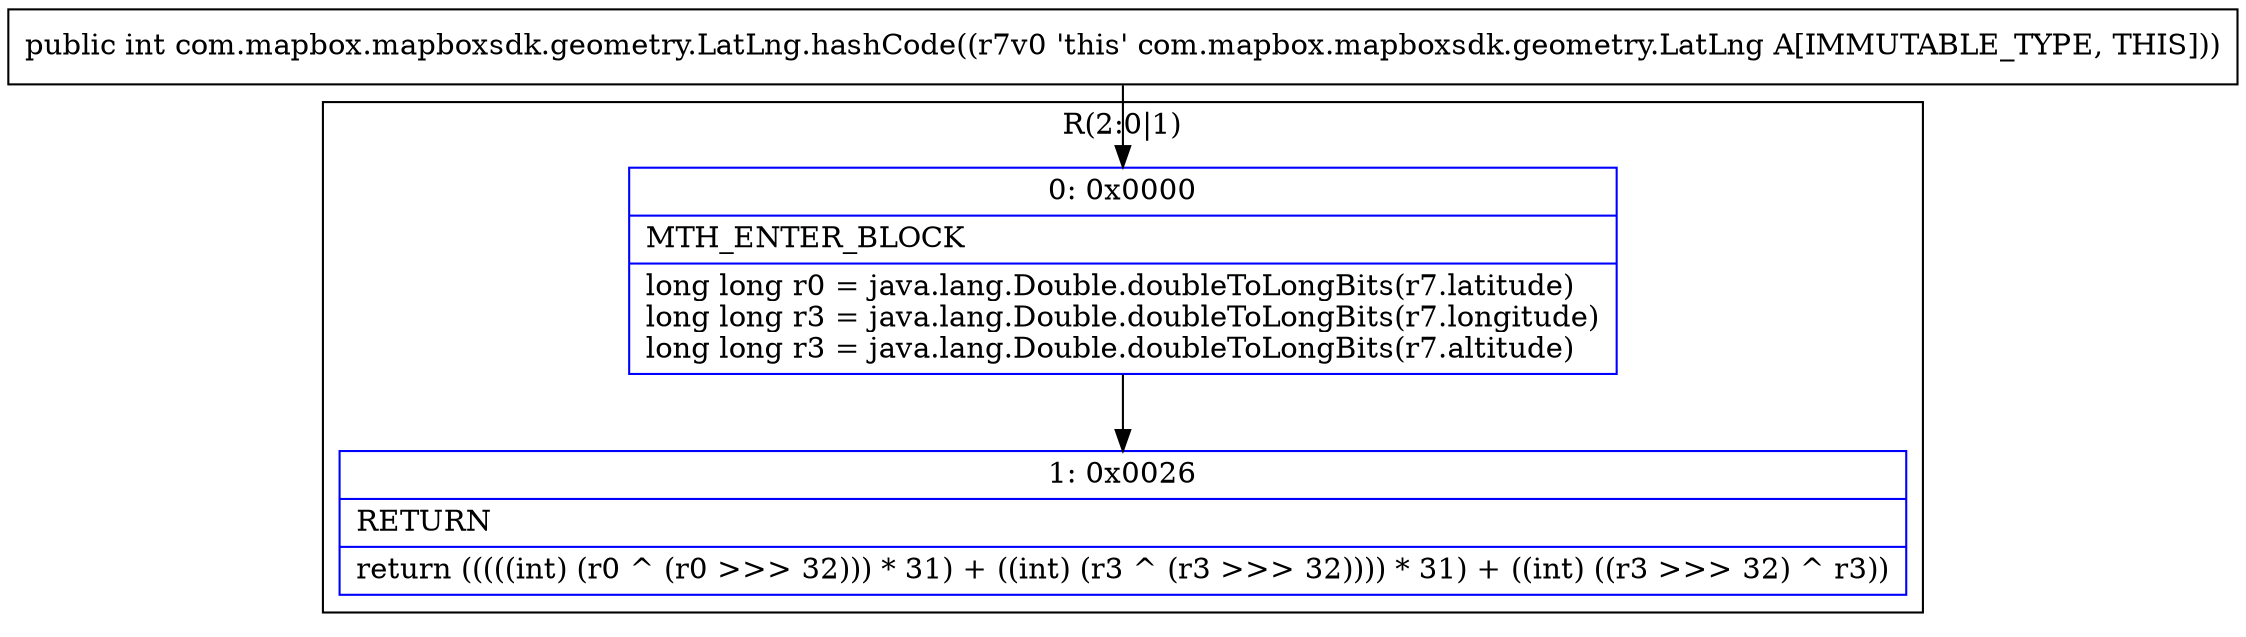 digraph "CFG forcom.mapbox.mapboxsdk.geometry.LatLng.hashCode()I" {
subgraph cluster_Region_1665024048 {
label = "R(2:0|1)";
node [shape=record,color=blue];
Node_0 [shape=record,label="{0\:\ 0x0000|MTH_ENTER_BLOCK\l|long long r0 = java.lang.Double.doubleToLongBits(r7.latitude)\llong long r3 = java.lang.Double.doubleToLongBits(r7.longitude)\llong long r3 = java.lang.Double.doubleToLongBits(r7.altitude)\l}"];
Node_1 [shape=record,label="{1\:\ 0x0026|RETURN\l|return (((((int) (r0 ^ (r0 \>\>\> 32))) * 31) + ((int) (r3 ^ (r3 \>\>\> 32)))) * 31) + ((int) ((r3 \>\>\> 32) ^ r3))\l}"];
}
MethodNode[shape=record,label="{public int com.mapbox.mapboxsdk.geometry.LatLng.hashCode((r7v0 'this' com.mapbox.mapboxsdk.geometry.LatLng A[IMMUTABLE_TYPE, THIS])) }"];
MethodNode -> Node_0;
Node_0 -> Node_1;
}

